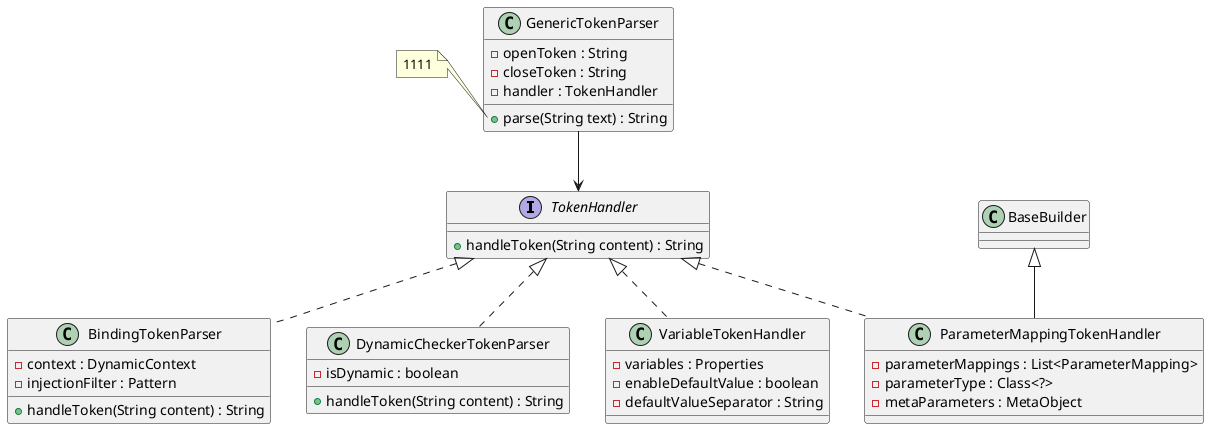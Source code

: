 @startuml

interface TokenHandler {
+ handleToken(String content) : String
}

class BindingTokenParser implements TokenHandler {
- context : DynamicContext
- injectionFilter : Pattern

+ handleToken(String content) : String
}

class DynamicCheckerTokenParser implements TokenHandler {
- isDynamic : boolean
+ handleToken(String content) : String
}

class ParameterMappingTokenHandler extends BaseBuilder implements TokenHandler {
- parameterMappings : List<ParameterMapping>
- parameterType : Class<?>
- metaParameters : MetaObject
}

class VariableTokenHandler implements TokenHandler {
- variables : Properties
- enableDefaultValue : boolean
- defaultValueSeparator : String
}


class GenericTokenParser {

- openToken : String
- closeToken : String
- handler : TokenHandler

+ parse(String text) : String
}

GenericTokenParser --> TokenHandler

note left of GenericTokenParser::parse
  1111
end note



@enduml